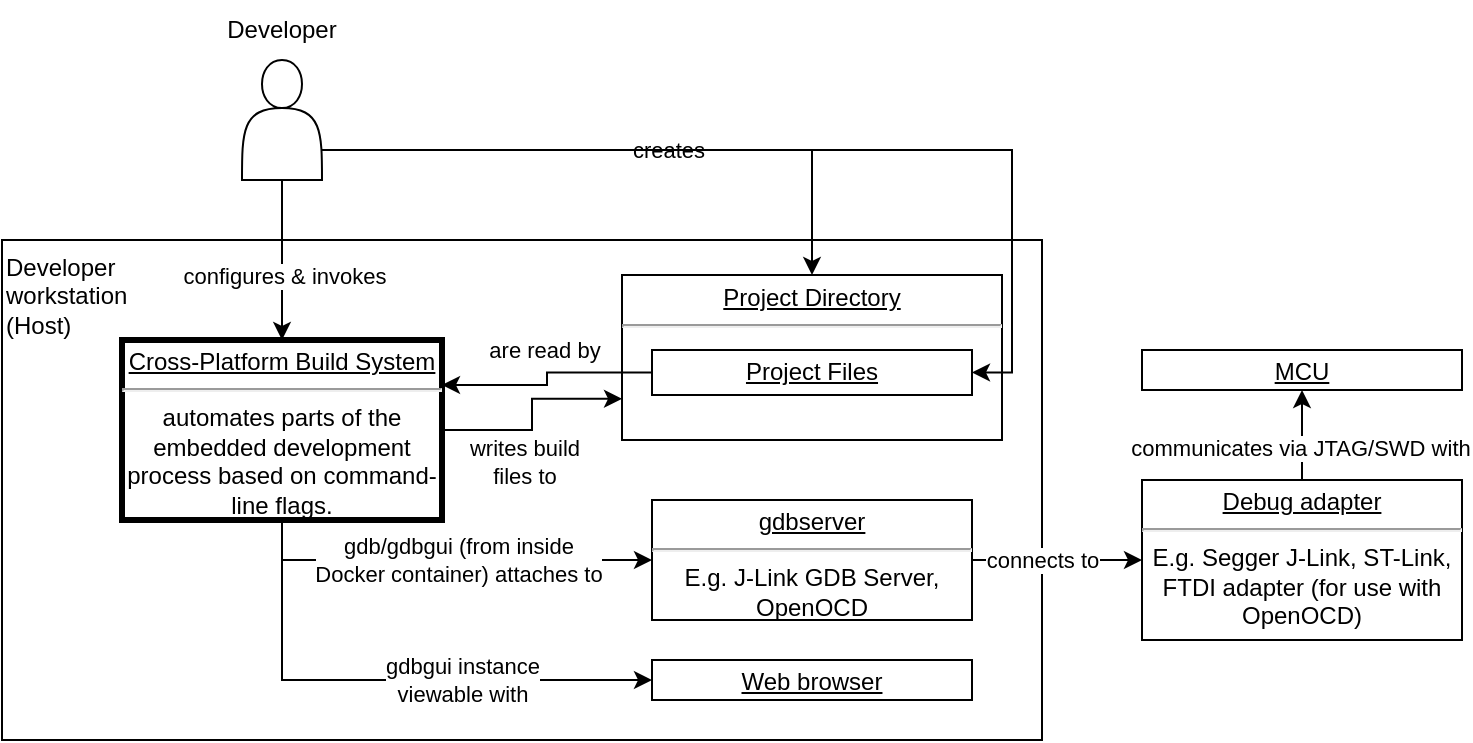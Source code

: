 <mxfile version="18.2.1" type="device"><diagram id="3SxGItbqOsWWz7PbNktz" name="Page-1"><mxGraphModel dx="652" dy="350" grid="1" gridSize="10" guides="1" tooltips="1" connect="1" arrows="1" fold="1" page="1" pageScale="1" pageWidth="1100" pageHeight="850" math="0" shadow="0"><root><mxCell id="0"/><mxCell id="1" parent="0"/><mxCell id="_c9YT3KKI_l9nFCw2bwn-8" value="&lt;div&gt;Developer &lt;br&gt;&lt;/div&gt;&lt;div&gt;workstation &lt;br&gt;&lt;/div&gt;&lt;div&gt;(Host)&lt;br&gt;&lt;/div&gt;" style="rounded=0;whiteSpace=wrap;html=1;align=left;verticalAlign=top;" parent="1" vertex="1"><mxGeometry x="160" y="130" width="520" height="250" as="geometry"/></mxCell><mxCell id="dwW4JY_Jw4grMrZ5ZIkA-1" style="edgeStyle=orthogonalEdgeStyle;rounded=0;orthogonalLoop=1;jettySize=auto;html=1;exitX=0.5;exitY=1;exitDx=0;exitDy=0;entryX=0;entryY=0.5;entryDx=0;entryDy=0;" edge="1" parent="1" source="83xU-3dOGzybzmplNzOV-9" target="_c9YT3KKI_l9nFCw2bwn-29"><mxGeometry relative="1" as="geometry"/></mxCell><mxCell id="dwW4JY_Jw4grMrZ5ZIkA-2" value="&lt;div&gt;gdbgui instance&lt;/div&gt;&lt;div&gt;viewable with&lt;br&gt;&lt;/div&gt;" style="edgeLabel;html=1;align=center;verticalAlign=middle;resizable=0;points=[];" vertex="1" connectable="0" parent="dwW4JY_Jw4grMrZ5ZIkA-1"><mxGeometry x="-0.395" y="-2" relative="1" as="geometry"><mxPoint x="90" y="-2" as="offset"/></mxGeometry></mxCell><mxCell id="dwW4JY_Jw4grMrZ5ZIkA-3" style="edgeStyle=orthogonalEdgeStyle;rounded=0;orthogonalLoop=1;jettySize=auto;html=1;exitX=0.5;exitY=1;exitDx=0;exitDy=0;entryX=0;entryY=0.5;entryDx=0;entryDy=0;" edge="1" parent="1" source="83xU-3dOGzybzmplNzOV-9" target="_c9YT3KKI_l9nFCw2bwn-30"><mxGeometry relative="1" as="geometry"/></mxCell><mxCell id="dwW4JY_Jw4grMrZ5ZIkA-4" value="&lt;div&gt;gdb/gdbgui (from inside &lt;br&gt;&lt;/div&gt;&lt;div&gt;Docker container) attaches to&lt;/div&gt;" style="edgeLabel;html=1;align=center;verticalAlign=middle;resizable=0;points=[];" vertex="1" connectable="0" parent="dwW4JY_Jw4grMrZ5ZIkA-3"><mxGeometry x="-0.026" y="-2" relative="1" as="geometry"><mxPoint x="8" y="-2" as="offset"/></mxGeometry></mxCell><mxCell id="dwW4JY_Jw4grMrZ5ZIkA-8" style="edgeStyle=orthogonalEdgeStyle;rounded=0;orthogonalLoop=1;jettySize=auto;html=1;exitX=1;exitY=0.5;exitDx=0;exitDy=0;entryX=0;entryY=0.75;entryDx=0;entryDy=0;" edge="1" parent="1" source="83xU-3dOGzybzmplNzOV-9" target="dwW4JY_Jw4grMrZ5ZIkA-7"><mxGeometry relative="1" as="geometry"/></mxCell><mxCell id="dwW4JY_Jw4grMrZ5ZIkA-11" value="&lt;div&gt;writes build &lt;br&gt;&lt;/div&gt;&lt;div&gt;files to&lt;/div&gt;" style="edgeLabel;html=1;align=center;verticalAlign=middle;resizable=0;points=[];" vertex="1" connectable="0" parent="dwW4JY_Jw4grMrZ5ZIkA-8"><mxGeometry x="0.323" y="-1" relative="1" as="geometry"><mxPoint x="-14" y="30" as="offset"/></mxGeometry></mxCell><mxCell id="83xU-3dOGzybzmplNzOV-9" value="&lt;p style=&quot;margin: 4px 0px 0px; text-decoration: underline;&quot;&gt;Cross-Platform Build System&lt;br&gt;&lt;/p&gt;&lt;hr&gt;&lt;div&gt;automates parts of the embedded development process based on command-line flags.&lt;/div&gt;" style="verticalAlign=top;align=center;overflow=fill;fontSize=12;fontFamily=Helvetica;html=1;whiteSpace=wrap;strokeWidth=3;perimeterSpacing=0;" parent="1" vertex="1"><mxGeometry x="220" y="180" width="160" height="90" as="geometry"/></mxCell><object label="" id="_c9YT3KKI_l9nFCw2bwn-5"><mxCell style="edgeStyle=orthogonalEdgeStyle;rounded=0;orthogonalLoop=1;jettySize=auto;html=1;exitX=0.5;exitY=1;exitDx=0;exitDy=0;entryX=0.5;entryY=0;entryDx=0;entryDy=0;" parent="1" source="_c9YT3KKI_l9nFCw2bwn-4" target="83xU-3dOGzybzmplNzOV-9" edge="1"><mxGeometry relative="1" as="geometry"><Array as="points"><mxPoint x="300" y="140"/><mxPoint x="300" y="140"/></Array></mxGeometry></mxCell></object><mxCell id="_c9YT3KKI_l9nFCw2bwn-7" value="configures &amp;amp; invokes" style="edgeLabel;html=1;align=center;verticalAlign=middle;resizable=0;points=[];" parent="_c9YT3KKI_l9nFCw2bwn-5" vertex="1" connectable="0"><mxGeometry x="0.197" y="1" relative="1" as="geometry"><mxPoint as="offset"/></mxGeometry></mxCell><mxCell id="_c9YT3KKI_l9nFCw2bwn-16" style="edgeStyle=orthogonalEdgeStyle;rounded=0;orthogonalLoop=1;jettySize=auto;html=1;exitX=1;exitY=0.75;exitDx=0;exitDy=0;entryX=0.5;entryY=0;entryDx=0;entryDy=0;" parent="1" source="_c9YT3KKI_l9nFCw2bwn-4" target="dwW4JY_Jw4grMrZ5ZIkA-7" edge="1"><mxGeometry relative="1" as="geometry"/></mxCell><mxCell id="_c9YT3KKI_l9nFCw2bwn-17" value="creates" style="edgeLabel;html=1;align=center;verticalAlign=middle;resizable=0;points=[];" parent="_c9YT3KKI_l9nFCw2bwn-16" vertex="1" connectable="0"><mxGeometry x="0.126" relative="1" as="geometry"><mxPoint as="offset"/></mxGeometry></mxCell><mxCell id="_c9YT3KKI_l9nFCw2bwn-4" value="" style="shape=actor;whiteSpace=wrap;html=1;verticalAlign=bottom;horizontal=1;" parent="1" vertex="1"><mxGeometry x="280" y="40" width="40" height="60" as="geometry"/></mxCell><mxCell id="_c9YT3KKI_l9nFCw2bwn-6" value="Developer" style="text;html=1;strokeColor=none;fillColor=none;align=center;verticalAlign=middle;whiteSpace=wrap;rounded=0;" parent="1" vertex="1"><mxGeometry x="270" y="10" width="60" height="30" as="geometry"/></mxCell><mxCell id="dwW4JY_Jw4grMrZ5ZIkA-7" value="&lt;p style=&quot;margin: 4px 0px 0px; text-decoration: underline;&quot;&gt;Project Directory&lt;br&gt;&lt;/p&gt;&lt;hr&gt;&lt;div&gt;&lt;br&gt;&lt;/div&gt;" style="verticalAlign=top;align=center;overflow=fill;fontSize=12;fontFamily=Helvetica;html=1;whiteSpace=wrap;" vertex="1" parent="1"><mxGeometry x="470" y="147.5" width="190" height="82.5" as="geometry"/></mxCell><mxCell id="dwW4JY_Jw4grMrZ5ZIkA-9" style="edgeStyle=orthogonalEdgeStyle;rounded=0;orthogonalLoop=1;jettySize=auto;html=1;exitX=0;exitY=0.5;exitDx=0;exitDy=0;entryX=1;entryY=0.25;entryDx=0;entryDy=0;" edge="1" parent="1" source="_c9YT3KKI_l9nFCw2bwn-14" target="83xU-3dOGzybzmplNzOV-9"><mxGeometry relative="1" as="geometry"/></mxCell><mxCell id="dwW4JY_Jw4grMrZ5ZIkA-10" value="are read by" style="edgeLabel;html=1;align=center;verticalAlign=middle;resizable=0;points=[];" vertex="1" connectable="0" parent="dwW4JY_Jw4grMrZ5ZIkA-9"><mxGeometry x="0.343" y="-1" relative="1" as="geometry"><mxPoint x="14" y="-17" as="offset"/></mxGeometry></mxCell><mxCell id="_c9YT3KKI_l9nFCw2bwn-14" value="&lt;p style=&quot;margin: 4px 0px 0px; text-decoration: underline;&quot;&gt;Project Files&lt;br&gt;&lt;/p&gt;&lt;hr&gt;&lt;div&gt;C/C++ source, header, static library files to be turned into executable binaries.&lt;br&gt;&lt;/div&gt;" style="verticalAlign=top;align=center;overflow=fill;fontSize=12;fontFamily=Helvetica;html=1;whiteSpace=wrap;" parent="1" vertex="1"><mxGeometry x="485" y="185" width="160" height="22.5" as="geometry"/></mxCell><mxCell id="_c9YT3KKI_l9nFCw2bwn-29" value="&lt;p style=&quot;margin: 4px 0px 0px; text-decoration: underline;&quot;&gt;Web browser&lt;br&gt;&lt;/p&gt;&lt;hr&gt;&lt;div&gt;Displays gdbgui instance.&lt;br&gt;&lt;/div&gt;" style="verticalAlign=top;align=center;overflow=fill;fontSize=12;fontFamily=Helvetica;html=1;whiteSpace=wrap;" parent="1" vertex="1"><mxGeometry x="485" y="340" width="160" height="20" as="geometry"/></mxCell><mxCell id="_c9YT3KKI_l9nFCw2bwn-37" style="edgeStyle=orthogonalEdgeStyle;rounded=0;orthogonalLoop=1;jettySize=auto;html=1;exitX=1;exitY=0.5;exitDx=0;exitDy=0;entryX=0;entryY=0.5;entryDx=0;entryDy=0;" parent="1" source="_c9YT3KKI_l9nFCw2bwn-30" target="_c9YT3KKI_l9nFCw2bwn-31" edge="1"><mxGeometry relative="1" as="geometry"/></mxCell><mxCell id="dwW4JY_Jw4grMrZ5ZIkA-6" value="connects to" style="edgeLabel;html=1;align=center;verticalAlign=middle;resizable=0;points=[];" vertex="1" connectable="0" parent="_c9YT3KKI_l9nFCw2bwn-37"><mxGeometry x="-0.242" y="1" relative="1" as="geometry"><mxPoint x="3" y="1" as="offset"/></mxGeometry></mxCell><mxCell id="_c9YT3KKI_l9nFCw2bwn-30" value="&lt;p style=&quot;margin: 4px 0px 0px; text-decoration: underline;&quot;&gt;gdbserver&lt;br&gt;&lt;/p&gt;&lt;hr&gt;&lt;div&gt;E.g. J-Link GDB Server, OpenOCD&lt;br&gt;&lt;/div&gt;" style="verticalAlign=top;align=center;overflow=fill;fontSize=12;fontFamily=Helvetica;html=1;whiteSpace=wrap;" parent="1" vertex="1"><mxGeometry x="485" y="260" width="160" height="60" as="geometry"/></mxCell><mxCell id="_c9YT3KKI_l9nFCw2bwn-38" style="edgeStyle=orthogonalEdgeStyle;rounded=0;orthogonalLoop=1;jettySize=auto;html=1;exitX=0.5;exitY=0;exitDx=0;exitDy=0;entryX=0.5;entryY=1;entryDx=0;entryDy=0;" parent="1" source="_c9YT3KKI_l9nFCw2bwn-31" target="_c9YT3KKI_l9nFCw2bwn-32" edge="1"><mxGeometry relative="1" as="geometry"/></mxCell><mxCell id="dwW4JY_Jw4grMrZ5ZIkA-5" value="communicates via JTAG/SWD with" style="edgeLabel;html=1;align=center;verticalAlign=middle;resizable=0;points=[];" vertex="1" connectable="0" parent="_c9YT3KKI_l9nFCw2bwn-38"><mxGeometry x="-0.279" y="1" relative="1" as="geometry"><mxPoint as="offset"/></mxGeometry></mxCell><mxCell id="_c9YT3KKI_l9nFCw2bwn-31" value="&lt;p style=&quot;margin: 4px 0px 0px; text-decoration: underline;&quot;&gt;Debug adapter&lt;br&gt;&lt;/p&gt;&lt;hr&gt;E.g. Segger J-Link, ST-Link, FTDI adapter (for use with OpenOCD)" style="verticalAlign=top;align=center;overflow=fill;fontSize=12;fontFamily=Helvetica;html=1;whiteSpace=wrap;" parent="1" vertex="1"><mxGeometry x="730" y="250" width="160" height="80" as="geometry"/></mxCell><mxCell id="_c9YT3KKI_l9nFCw2bwn-32" value="&lt;p style=&quot;margin: 4px 0px 0px; text-decoration: underline;&quot;&gt;MCU&lt;br&gt;&lt;/p&gt;&lt;hr&gt;&lt;div&gt;Debug software &lt;br&gt;&lt;/div&gt;" style="verticalAlign=top;align=center;overflow=fill;fontSize=12;fontFamily=Helvetica;html=1;whiteSpace=wrap;" parent="1" vertex="1"><mxGeometry x="730" y="185" width="160" height="20" as="geometry"/></mxCell><mxCell id="dwW4JY_Jw4grMrZ5ZIkA-12" style="edgeStyle=orthogonalEdgeStyle;rounded=0;orthogonalLoop=1;jettySize=auto;html=1;exitX=1;exitY=0.75;exitDx=0;exitDy=0;entryX=1;entryY=0.5;entryDx=0;entryDy=0;" edge="1" parent="1" source="_c9YT3KKI_l9nFCw2bwn-4" target="_c9YT3KKI_l9nFCw2bwn-14"><mxGeometry relative="1" as="geometry"/></mxCell></root></mxGraphModel></diagram></mxfile>